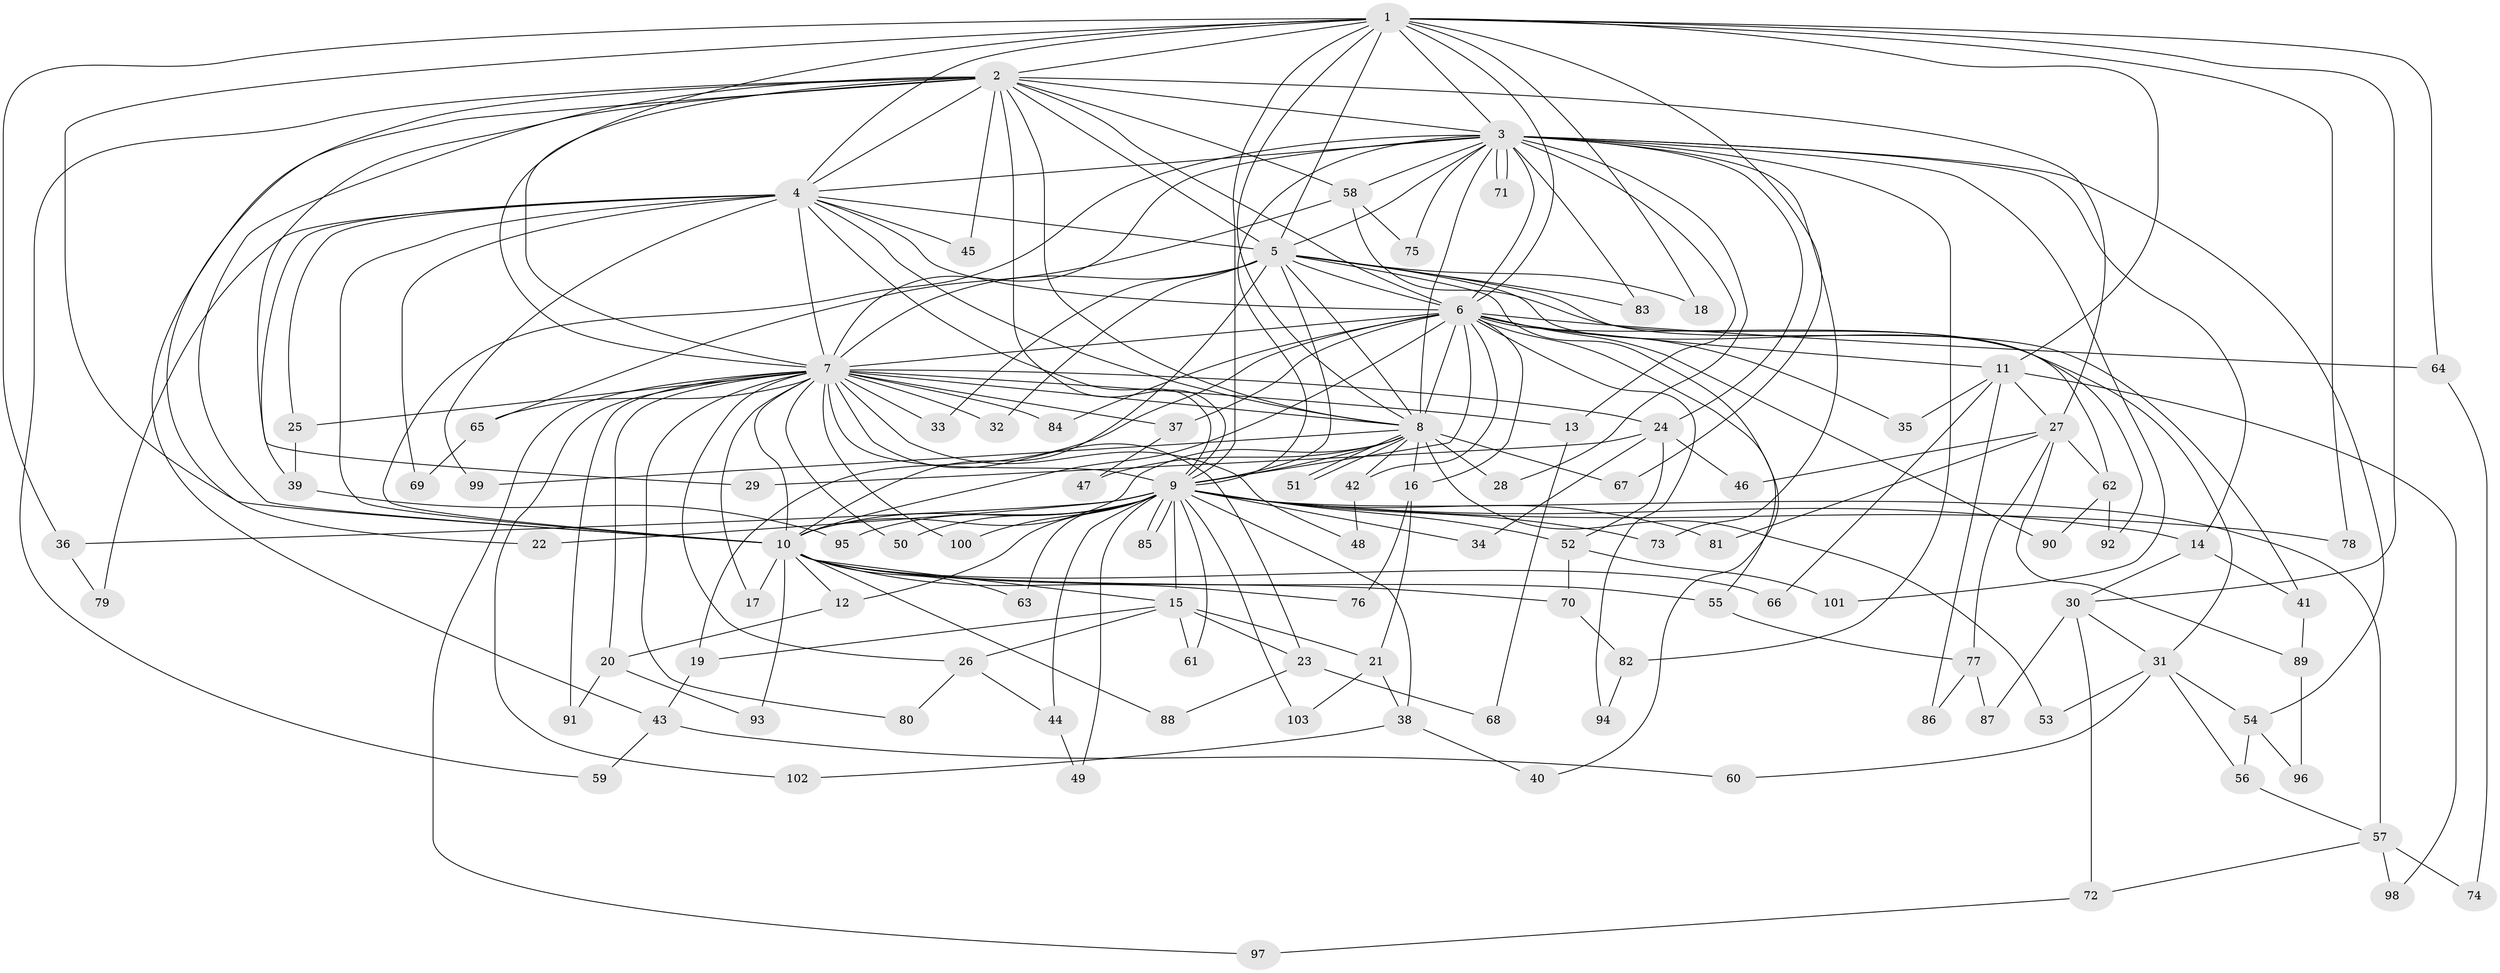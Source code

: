// Generated by graph-tools (version 1.1) at 2025/14/03/09/25 04:14:03]
// undirected, 103 vertices, 231 edges
graph export_dot {
graph [start="1"]
  node [color=gray90,style=filled];
  1;
  2;
  3;
  4;
  5;
  6;
  7;
  8;
  9;
  10;
  11;
  12;
  13;
  14;
  15;
  16;
  17;
  18;
  19;
  20;
  21;
  22;
  23;
  24;
  25;
  26;
  27;
  28;
  29;
  30;
  31;
  32;
  33;
  34;
  35;
  36;
  37;
  38;
  39;
  40;
  41;
  42;
  43;
  44;
  45;
  46;
  47;
  48;
  49;
  50;
  51;
  52;
  53;
  54;
  55;
  56;
  57;
  58;
  59;
  60;
  61;
  62;
  63;
  64;
  65;
  66;
  67;
  68;
  69;
  70;
  71;
  72;
  73;
  74;
  75;
  76;
  77;
  78;
  79;
  80;
  81;
  82;
  83;
  84;
  85;
  86;
  87;
  88;
  89;
  90;
  91;
  92;
  93;
  94;
  95;
  96;
  97;
  98;
  99;
  100;
  101;
  102;
  103;
  1 -- 2;
  1 -- 3;
  1 -- 4;
  1 -- 5;
  1 -- 6;
  1 -- 7;
  1 -- 8;
  1 -- 9;
  1 -- 10;
  1 -- 11;
  1 -- 18;
  1 -- 30;
  1 -- 36;
  1 -- 64;
  1 -- 67;
  1 -- 78;
  2 -- 3;
  2 -- 4;
  2 -- 5;
  2 -- 6;
  2 -- 7;
  2 -- 8;
  2 -- 9;
  2 -- 10;
  2 -- 22;
  2 -- 27;
  2 -- 29;
  2 -- 43;
  2 -- 45;
  2 -- 58;
  2 -- 59;
  3 -- 4;
  3 -- 5;
  3 -- 6;
  3 -- 7;
  3 -- 8;
  3 -- 9;
  3 -- 10;
  3 -- 13;
  3 -- 14;
  3 -- 24;
  3 -- 28;
  3 -- 54;
  3 -- 58;
  3 -- 71;
  3 -- 71;
  3 -- 73;
  3 -- 75;
  3 -- 82;
  3 -- 83;
  3 -- 101;
  4 -- 5;
  4 -- 6;
  4 -- 7;
  4 -- 8;
  4 -- 9;
  4 -- 10;
  4 -- 25;
  4 -- 39;
  4 -- 45;
  4 -- 69;
  4 -- 79;
  4 -- 99;
  5 -- 6;
  5 -- 7;
  5 -- 8;
  5 -- 9;
  5 -- 10;
  5 -- 18;
  5 -- 32;
  5 -- 33;
  5 -- 40;
  5 -- 41;
  5 -- 83;
  5 -- 92;
  6 -- 7;
  6 -- 8;
  6 -- 9;
  6 -- 10;
  6 -- 11;
  6 -- 16;
  6 -- 19;
  6 -- 31;
  6 -- 35;
  6 -- 37;
  6 -- 42;
  6 -- 55;
  6 -- 64;
  6 -- 84;
  6 -- 90;
  6 -- 94;
  7 -- 8;
  7 -- 9;
  7 -- 10;
  7 -- 13;
  7 -- 17;
  7 -- 20;
  7 -- 23;
  7 -- 24;
  7 -- 25;
  7 -- 26;
  7 -- 32;
  7 -- 33;
  7 -- 37;
  7 -- 48;
  7 -- 50;
  7 -- 65;
  7 -- 80;
  7 -- 84;
  7 -- 91;
  7 -- 97;
  7 -- 100;
  7 -- 102;
  8 -- 9;
  8 -- 10;
  8 -- 16;
  8 -- 28;
  8 -- 42;
  8 -- 47;
  8 -- 51;
  8 -- 51;
  8 -- 53;
  8 -- 67;
  8 -- 99;
  9 -- 10;
  9 -- 12;
  9 -- 14;
  9 -- 15;
  9 -- 22;
  9 -- 34;
  9 -- 36;
  9 -- 38;
  9 -- 44;
  9 -- 49;
  9 -- 50;
  9 -- 52;
  9 -- 57;
  9 -- 61;
  9 -- 63;
  9 -- 73;
  9 -- 78;
  9 -- 81;
  9 -- 85;
  9 -- 85;
  9 -- 95;
  9 -- 100;
  9 -- 103;
  10 -- 12;
  10 -- 15;
  10 -- 17;
  10 -- 55;
  10 -- 63;
  10 -- 66;
  10 -- 70;
  10 -- 76;
  10 -- 88;
  10 -- 93;
  11 -- 27;
  11 -- 35;
  11 -- 66;
  11 -- 86;
  11 -- 98;
  12 -- 20;
  13 -- 68;
  14 -- 30;
  14 -- 41;
  15 -- 19;
  15 -- 21;
  15 -- 23;
  15 -- 26;
  15 -- 61;
  16 -- 21;
  16 -- 76;
  19 -- 43;
  20 -- 91;
  20 -- 93;
  21 -- 38;
  21 -- 103;
  23 -- 68;
  23 -- 88;
  24 -- 29;
  24 -- 34;
  24 -- 46;
  24 -- 52;
  25 -- 39;
  26 -- 44;
  26 -- 80;
  27 -- 46;
  27 -- 62;
  27 -- 77;
  27 -- 81;
  27 -- 89;
  30 -- 31;
  30 -- 72;
  30 -- 87;
  31 -- 53;
  31 -- 54;
  31 -- 56;
  31 -- 60;
  36 -- 79;
  37 -- 47;
  38 -- 40;
  38 -- 102;
  39 -- 95;
  41 -- 89;
  42 -- 48;
  43 -- 59;
  43 -- 60;
  44 -- 49;
  52 -- 70;
  52 -- 101;
  54 -- 56;
  54 -- 96;
  55 -- 77;
  56 -- 57;
  57 -- 72;
  57 -- 74;
  57 -- 98;
  58 -- 62;
  58 -- 65;
  58 -- 75;
  62 -- 90;
  62 -- 92;
  64 -- 74;
  65 -- 69;
  70 -- 82;
  72 -- 97;
  77 -- 86;
  77 -- 87;
  82 -- 94;
  89 -- 96;
}
